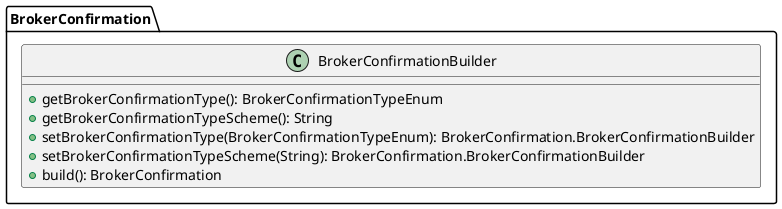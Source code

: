 @startuml

    class BrokerConfirmation.BrokerConfirmationBuilder [[BrokerConfirmation.BrokerConfirmationBuilder.html]] {
        +getBrokerConfirmationType(): BrokerConfirmationTypeEnum
        +getBrokerConfirmationTypeScheme(): String
        +setBrokerConfirmationType(BrokerConfirmationTypeEnum): BrokerConfirmation.BrokerConfirmationBuilder
        +setBrokerConfirmationTypeScheme(String): BrokerConfirmation.BrokerConfirmationBuilder
        +build(): BrokerConfirmation
    }

@enduml
